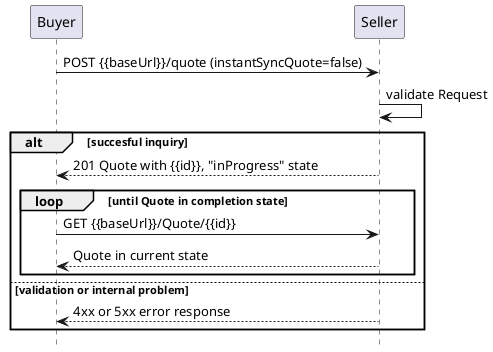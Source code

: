 @startuml
hide footbox

hide footbox

participant Buyer
participant Seller


Buyer -> Seller : POST {{baseUrl}}/quote (instantSyncQuote=false)
Seller -> Seller : validate Request

alt succesful inquiry

    Seller --> Buyer : 201 Quote with {{id}}, "inProgress" state
    loop until Quote in completion state
        Buyer -> Seller :   GET {{baseUrl}}/Quote/{{id}}
        return Quote in current state
    end
else validation or internal problem

Seller --> Buyer : 4xx or 5xx error response

end 
@enduml